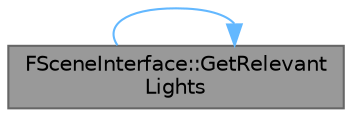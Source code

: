 digraph "FSceneInterface::GetRelevantLights"
{
 // INTERACTIVE_SVG=YES
 // LATEX_PDF_SIZE
  bgcolor="transparent";
  edge [fontname=Helvetica,fontsize=10,labelfontname=Helvetica,labelfontsize=10];
  node [fontname=Helvetica,fontsize=10,shape=box,height=0.2,width=0.4];
  rankdir="LR";
  Node1 [id="Node000001",label="FSceneInterface::GetRelevant\lLights",height=0.2,width=0.4,color="gray40", fillcolor="grey60", style="filled", fontcolor="black",tooltip="Retrieves the lights interacting with the passed in primitive and adds them to the out array."];
  Node1 -> Node1 [id="edge1_Node000001_Node000001",color="steelblue1",style="solid",tooltip=" "];
}
